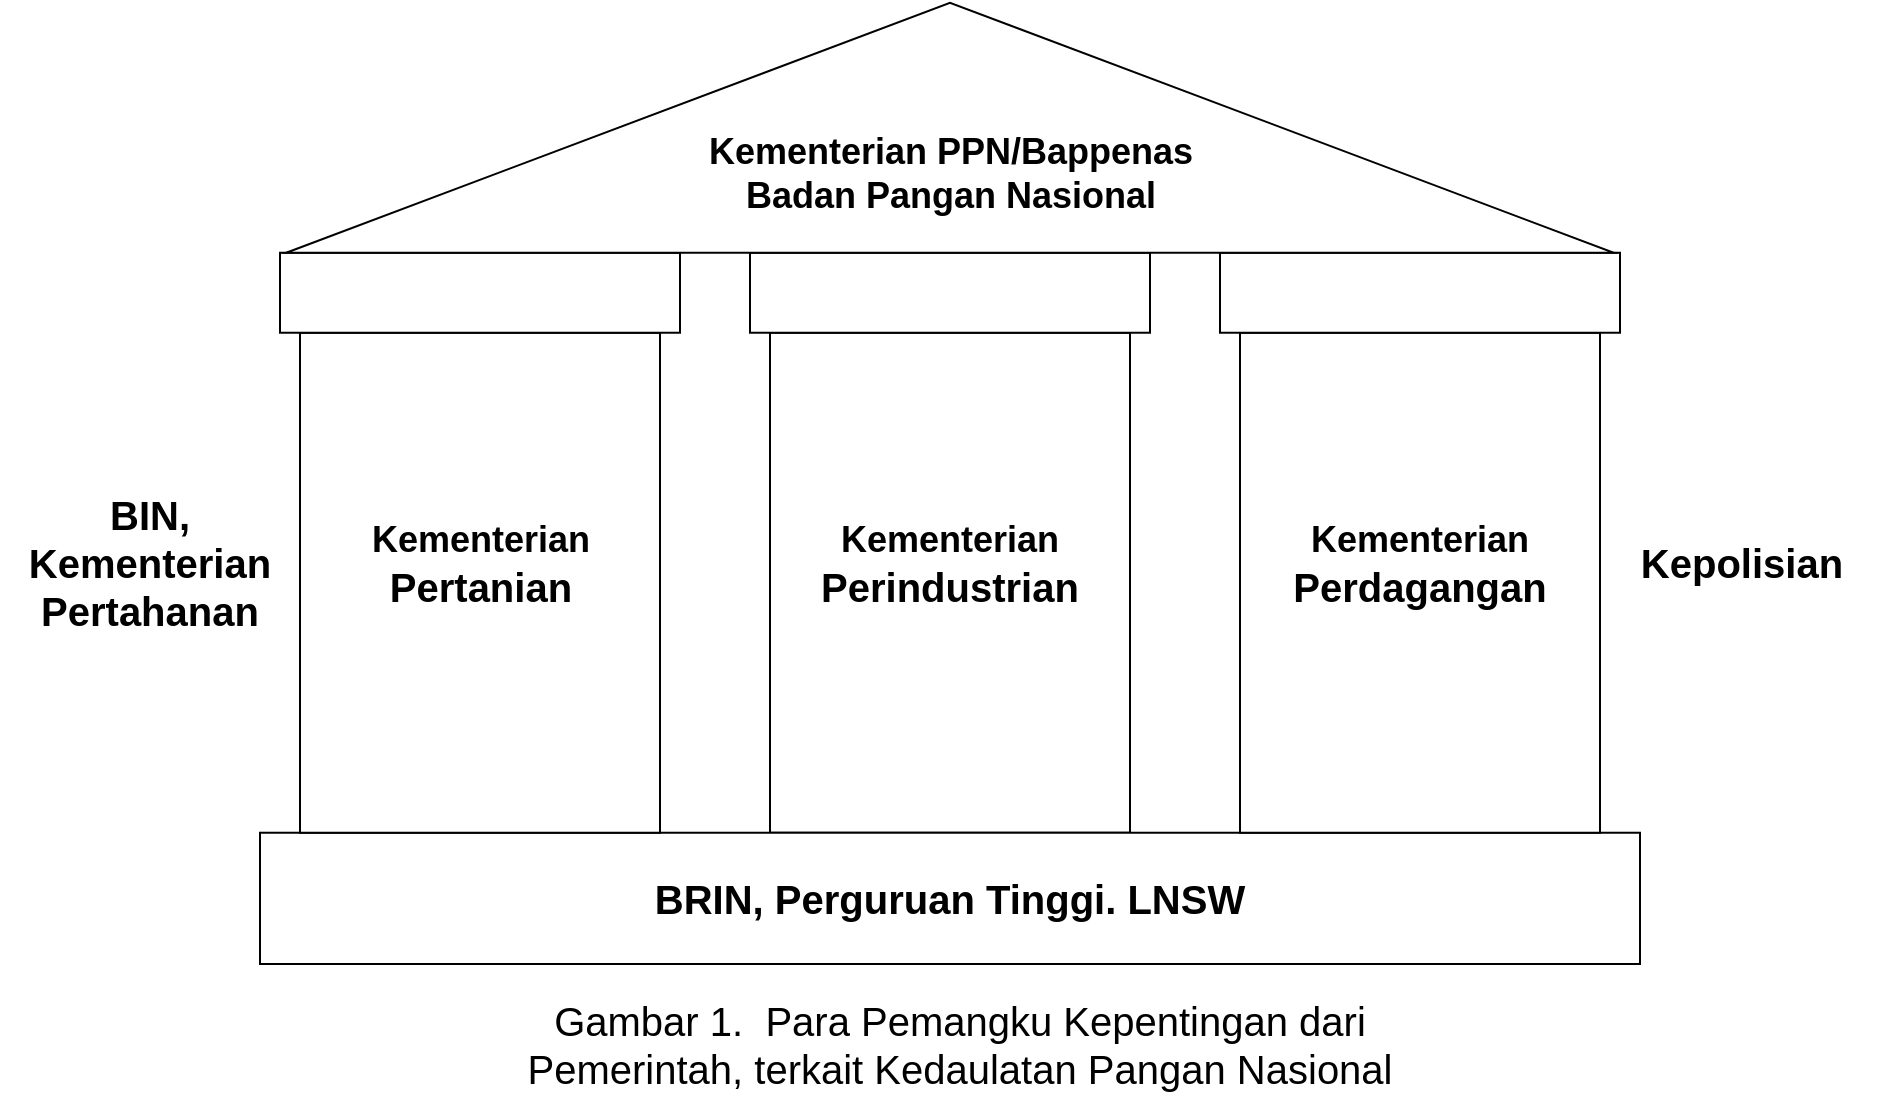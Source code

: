 <mxfile version="20.3.6" type="github">
  <diagram id="bnTMfBkwKxqZEezGWf4d" name="Page-1">
    <mxGraphModel dx="1298" dy="776" grid="1" gridSize="10" guides="1" tooltips="1" connect="1" arrows="1" fold="1" page="1" pageScale="1" pageWidth="1100" pageHeight="850" math="0" shadow="0">
      <root>
        <mxCell id="0" />
        <mxCell id="1" parent="0" />
        <mxCell id="A6Dc-Se_RvrMV17zjB7O-23" value="" style="rounded=0;whiteSpace=wrap;html=1;" vertex="1" parent="1">
          <mxGeometry x="475" y="334.37" width="180" height="250" as="geometry" />
        </mxCell>
        <mxCell id="A6Dc-Se_RvrMV17zjB7O-24" value="" style="rounded=0;whiteSpace=wrap;html=1;" vertex="1" parent="1">
          <mxGeometry x="465" y="294.37" width="200" height="40" as="geometry" />
        </mxCell>
        <mxCell id="A6Dc-Se_RvrMV17zjB7O-2" value="" style="rounded=0;whiteSpace=wrap;html=1;" vertex="1" parent="1">
          <mxGeometry x="220" y="584.37" width="690" height="65.63" as="geometry" />
        </mxCell>
        <mxCell id="A6Dc-Se_RvrMV17zjB7O-5" value="" style="rounded=0;whiteSpace=wrap;html=1;" vertex="1" parent="1">
          <mxGeometry x="240" y="334.37" width="180" height="250" as="geometry" />
        </mxCell>
        <mxCell id="A6Dc-Se_RvrMV17zjB7O-6" value="" style="rounded=0;whiteSpace=wrap;html=1;" vertex="1" parent="1">
          <mxGeometry x="230" y="294.37" width="200" height="40" as="geometry" />
        </mxCell>
        <mxCell id="A6Dc-Se_RvrMV17zjB7O-7" value="" style="rounded=0;whiteSpace=wrap;html=1;" vertex="1" parent="1">
          <mxGeometry x="710" y="334.37" width="180" height="250" as="geometry" />
        </mxCell>
        <mxCell id="A6Dc-Se_RvrMV17zjB7O-8" value="" style="rounded=0;whiteSpace=wrap;html=1;" vertex="1" parent="1">
          <mxGeometry x="700" y="294.37" width="200" height="40" as="geometry" />
        </mxCell>
        <mxCell id="A6Dc-Se_RvrMV17zjB7O-9" value="" style="triangle;whiteSpace=wrap;html=1;rotation=-90;" vertex="1" parent="1">
          <mxGeometry x="502.5" y="-100" width="125" height="663.75" as="geometry" />
        </mxCell>
        <mxCell id="A6Dc-Se_RvrMV17zjB7O-14" value="BRIN, Perguruan Tinggi. LNSW" style="text;html=1;strokeColor=none;fillColor=none;align=center;verticalAlign=middle;whiteSpace=wrap;rounded=0;fontStyle=1;fontSize=20;" vertex="1" parent="1">
          <mxGeometry x="415" y="602.37" width="300" height="30" as="geometry" />
        </mxCell>
        <mxCell id="A6Dc-Se_RvrMV17zjB7O-16" value="Kementerian PPN/Bappenas&lt;br style=&quot;font-size: 18px;&quot;&gt;Badan Pangan Nasional" style="text;html=1;strokeColor=none;fillColor=none;align=center;verticalAlign=middle;whiteSpace=wrap;rounded=0;fontStyle=1;fontSize=18;" vertex="1" parent="1">
          <mxGeometry x="402.5" y="240" width="325" height="30" as="geometry" />
        </mxCell>
        <mxCell id="A6Dc-Se_RvrMV17zjB7O-17" value="&lt;span style=&quot;font-size: 18px;&quot;&gt;Kementerian&lt;br&gt;&lt;/span&gt;Pertanian" style="text;html=1;strokeColor=none;fillColor=none;align=center;verticalAlign=middle;whiteSpace=wrap;rounded=0;fontStyle=1;fontSize=20;" vertex="1" parent="1">
          <mxGeometry x="262.5" y="434.37" width="135" height="30" as="geometry" />
        </mxCell>
        <mxCell id="A6Dc-Se_RvrMV17zjB7O-18" value="&lt;span style=&quot;font-size: 18px;&quot;&gt;Kementerian&lt;br&gt;&lt;/span&gt;Perindustrian" style="text;html=1;strokeColor=none;fillColor=none;align=center;verticalAlign=middle;whiteSpace=wrap;rounded=0;fontStyle=1;fontSize=20;" vertex="1" parent="1">
          <mxGeometry x="490" y="434.37" width="150" height="30" as="geometry" />
        </mxCell>
        <mxCell id="A6Dc-Se_RvrMV17zjB7O-19" value="&lt;span style=&quot;font-size: 18px;&quot;&gt;Kementerian&lt;br&gt;&lt;/span&gt;Perdagangan" style="text;html=1;strokeColor=none;fillColor=none;align=center;verticalAlign=middle;whiteSpace=wrap;rounded=0;fontStyle=1;fontSize=20;" vertex="1" parent="1">
          <mxGeometry x="725" y="434.37" width="150" height="30" as="geometry" />
        </mxCell>
        <mxCell id="A6Dc-Se_RvrMV17zjB7O-20" value="Gambar 1. &amp;nbsp;Para Pemangku Kepentingan dari Pemerintah, terkait Kedaulatan Pangan Nasional" style="text;whiteSpace=wrap;html=1;fontSize=20;fontStyle=0;align=center;" vertex="1" parent="1">
          <mxGeometry x="310" y="660.37" width="520" height="40" as="geometry" />
        </mxCell>
        <mxCell id="A6Dc-Se_RvrMV17zjB7O-21" value="Kepolisian" style="text;html=1;strokeColor=none;fillColor=none;align=center;verticalAlign=middle;whiteSpace=wrap;rounded=0;fontStyle=1;fontSize=20;" vertex="1" parent="1">
          <mxGeometry x="886" y="426.55" width="150" height="45.63" as="geometry" />
        </mxCell>
        <mxCell id="A6Dc-Se_RvrMV17zjB7O-22" value="BIN, Kementerian Pertahanan" style="text;html=1;strokeColor=none;fillColor=none;align=center;verticalAlign=middle;whiteSpace=wrap;rounded=0;fontStyle=1;fontSize=20;" vertex="1" parent="1">
          <mxGeometry x="90" y="426.55" width="150" height="45.63" as="geometry" />
        </mxCell>
        <mxCell id="A6Dc-Se_RvrMV17zjB7O-25" style="edgeStyle=orthogonalEdgeStyle;rounded=0;orthogonalLoop=1;jettySize=auto;html=1;exitX=0.5;exitY=1;exitDx=0;exitDy=0;fontSize=20;" edge="1" parent="1">
          <mxGeometry relative="1" as="geometry">
            <mxPoint x="565" y="674.37" as="sourcePoint" />
            <mxPoint x="565" y="674.37" as="targetPoint" />
          </mxGeometry>
        </mxCell>
      </root>
    </mxGraphModel>
  </diagram>
</mxfile>
